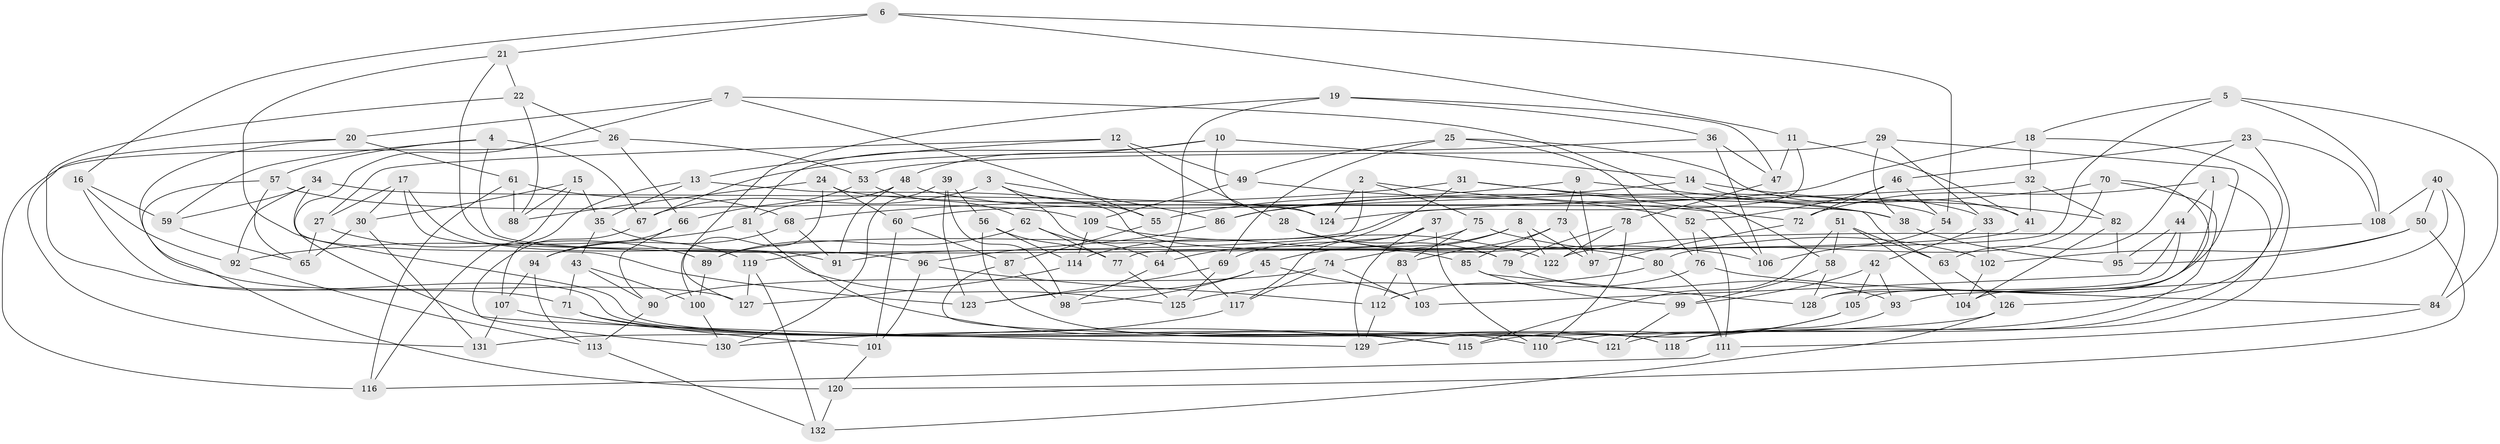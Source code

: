 // Generated by graph-tools (version 1.1) at 2025/11/02/27/25 16:11:43]
// undirected, 132 vertices, 264 edges
graph export_dot {
graph [start="1"]
  node [color=gray90,style=filled];
  1;
  2;
  3;
  4;
  5;
  6;
  7;
  8;
  9;
  10;
  11;
  12;
  13;
  14;
  15;
  16;
  17;
  18;
  19;
  20;
  21;
  22;
  23;
  24;
  25;
  26;
  27;
  28;
  29;
  30;
  31;
  32;
  33;
  34;
  35;
  36;
  37;
  38;
  39;
  40;
  41;
  42;
  43;
  44;
  45;
  46;
  47;
  48;
  49;
  50;
  51;
  52;
  53;
  54;
  55;
  56;
  57;
  58;
  59;
  60;
  61;
  62;
  63;
  64;
  65;
  66;
  67;
  68;
  69;
  70;
  71;
  72;
  73;
  74;
  75;
  76;
  77;
  78;
  79;
  80;
  81;
  82;
  83;
  84;
  85;
  86;
  87;
  88;
  89;
  90;
  91;
  92;
  93;
  94;
  95;
  96;
  97;
  98;
  99;
  100;
  101;
  102;
  103;
  104;
  105;
  106;
  107;
  108;
  109;
  110;
  111;
  112;
  113;
  114;
  115;
  116;
  117;
  118;
  119;
  120;
  121;
  122;
  123;
  124;
  125;
  126;
  127;
  128;
  129;
  130;
  131;
  132;
  1 -- 44;
  1 -- 105;
  1 -- 72;
  1 -- 126;
  2 -- 124;
  2 -- 75;
  2 -- 72;
  2 -- 119;
  3 -- 55;
  3 -- 117;
  3 -- 86;
  3 -- 67;
  4 -- 57;
  4 -- 79;
  4 -- 67;
  4 -- 59;
  5 -- 18;
  5 -- 108;
  5 -- 84;
  5 -- 77;
  6 -- 16;
  6 -- 54;
  6 -- 21;
  6 -- 11;
  7 -- 129;
  7 -- 20;
  7 -- 55;
  7 -- 58;
  8 -- 122;
  8 -- 45;
  8 -- 74;
  8 -- 97;
  9 -- 55;
  9 -- 97;
  9 -- 73;
  9 -- 63;
  10 -- 124;
  10 -- 48;
  10 -- 14;
  10 -- 81;
  11 -- 89;
  11 -- 41;
  11 -- 47;
  12 -- 27;
  12 -- 49;
  12 -- 28;
  12 -- 13;
  13 -- 35;
  13 -- 107;
  13 -- 85;
  14 -- 86;
  14 -- 33;
  14 -- 82;
  15 -- 30;
  15 -- 35;
  15 -- 88;
  15 -- 116;
  16 -- 59;
  16 -- 121;
  16 -- 92;
  17 -- 91;
  17 -- 27;
  17 -- 30;
  17 -- 125;
  18 -- 121;
  18 -- 60;
  18 -- 32;
  19 -- 64;
  19 -- 47;
  19 -- 127;
  19 -- 36;
  20 -- 61;
  20 -- 131;
  20 -- 127;
  21 -- 118;
  21 -- 22;
  21 -- 96;
  22 -- 71;
  22 -- 26;
  22 -- 88;
  23 -- 118;
  23 -- 46;
  23 -- 63;
  23 -- 108;
  24 -- 88;
  24 -- 100;
  24 -- 60;
  24 -- 38;
  25 -- 69;
  25 -- 76;
  25 -- 41;
  25 -- 49;
  26 -- 53;
  26 -- 66;
  26 -- 116;
  27 -- 65;
  27 -- 89;
  28 -- 79;
  28 -- 106;
  28 -- 80;
  29 -- 128;
  29 -- 38;
  29 -- 53;
  29 -- 33;
  30 -- 131;
  30 -- 65;
  31 -- 106;
  31 -- 68;
  31 -- 64;
  31 -- 38;
  32 -- 82;
  32 -- 41;
  32 -- 124;
  33 -- 102;
  33 -- 42;
  34 -- 123;
  34 -- 59;
  34 -- 92;
  34 -- 124;
  35 -- 119;
  35 -- 43;
  36 -- 47;
  36 -- 67;
  36 -- 106;
  37 -- 117;
  37 -- 69;
  37 -- 110;
  37 -- 129;
  38 -- 95;
  39 -- 98;
  39 -- 123;
  39 -- 130;
  39 -- 56;
  40 -- 108;
  40 -- 84;
  40 -- 93;
  40 -- 50;
  41 -- 91;
  42 -- 93;
  42 -- 99;
  42 -- 105;
  43 -- 71;
  43 -- 90;
  43 -- 100;
  44 -- 128;
  44 -- 103;
  44 -- 95;
  45 -- 98;
  45 -- 103;
  45 -- 123;
  46 -- 54;
  46 -- 52;
  46 -- 72;
  47 -- 78;
  48 -- 91;
  48 -- 81;
  48 -- 54;
  49 -- 52;
  49 -- 109;
  50 -- 102;
  50 -- 120;
  50 -- 95;
  51 -- 63;
  51 -- 115;
  51 -- 58;
  51 -- 104;
  52 -- 111;
  52 -- 76;
  53 -- 66;
  53 -- 62;
  54 -- 106;
  55 -- 87;
  56 -- 118;
  56 -- 114;
  56 -- 77;
  57 -- 109;
  57 -- 65;
  57 -- 120;
  58 -- 128;
  58 -- 99;
  59 -- 65;
  60 -- 101;
  60 -- 87;
  61 -- 116;
  61 -- 88;
  61 -- 68;
  62 -- 77;
  62 -- 64;
  62 -- 89;
  63 -- 126;
  64 -- 98;
  66 -- 94;
  66 -- 90;
  67 -- 130;
  68 -- 94;
  68 -- 91;
  69 -- 123;
  69 -- 125;
  70 -- 86;
  70 -- 104;
  70 -- 80;
  70 -- 110;
  71 -- 101;
  71 -- 110;
  72 -- 97;
  73 -- 83;
  73 -- 97;
  73 -- 85;
  74 -- 90;
  74 -- 103;
  74 -- 117;
  75 -- 114;
  75 -- 83;
  75 -- 102;
  76 -- 84;
  76 -- 112;
  77 -- 125;
  78 -- 122;
  78 -- 110;
  78 -- 79;
  79 -- 93;
  80 -- 111;
  80 -- 125;
  81 -- 92;
  81 -- 115;
  82 -- 95;
  82 -- 104;
  83 -- 103;
  83 -- 112;
  84 -- 111;
  85 -- 99;
  85 -- 128;
  86 -- 96;
  87 -- 121;
  87 -- 98;
  89 -- 100;
  90 -- 113;
  92 -- 113;
  93 -- 118;
  94 -- 113;
  94 -- 107;
  96 -- 112;
  96 -- 101;
  99 -- 121;
  100 -- 130;
  101 -- 120;
  102 -- 104;
  105 -- 115;
  105 -- 129;
  107 -- 115;
  107 -- 131;
  108 -- 122;
  109 -- 114;
  109 -- 122;
  111 -- 116;
  112 -- 129;
  113 -- 132;
  114 -- 127;
  117 -- 130;
  119 -- 127;
  119 -- 132;
  120 -- 132;
  126 -- 131;
  126 -- 132;
}
